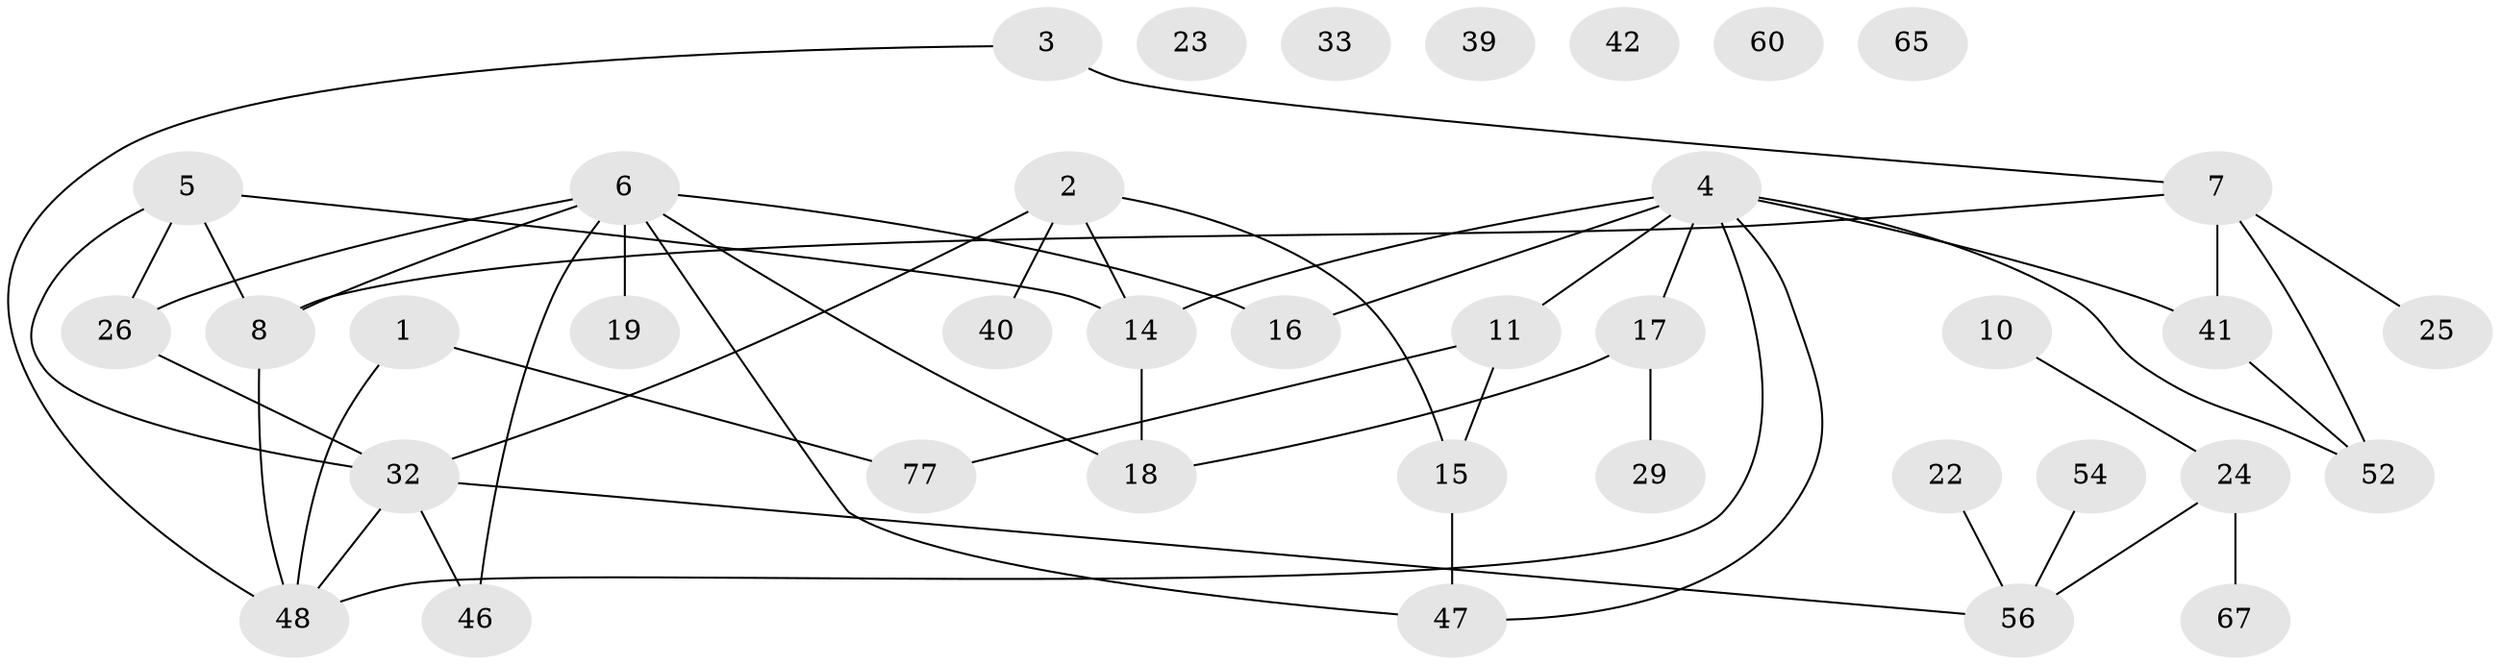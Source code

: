 // original degree distribution, {1: 0.2564102564102564, 3: 0.2948717948717949, 2: 0.19230769230769232, 4: 0.1282051282051282, 0: 0.07692307692307693, 5: 0.038461538461538464, 6: 0.01282051282051282}
// Generated by graph-tools (version 1.1) at 2025/16/03/04/25 18:16:42]
// undirected, 38 vertices, 48 edges
graph export_dot {
graph [start="1"]
  node [color=gray90,style=filled];
  1 [super="+21"];
  2 [super="+9"];
  3 [super="+45"];
  4 [super="+71+64+57"];
  5 [super="+30+44"];
  6 [super="+12"];
  7 [super="+76+13"];
  8 [super="+63+66+36+20"];
  10;
  11 [super="+38"];
  14 [super="+27+69"];
  15 [super="+59"];
  16 [super="+34+35"];
  17 [super="+50"];
  18 [super="+75+53"];
  19;
  22;
  23;
  24 [super="+51"];
  25;
  26 [super="+31+37"];
  29;
  32 [super="+68+62"];
  33;
  39;
  40;
  41 [super="+70"];
  42;
  46;
  47;
  48 [super="+55"];
  52;
  54;
  56 [super="+58"];
  60;
  65;
  67;
  77 [super="+78"];
  1 -- 48;
  1 -- 77;
  2 -- 14;
  2 -- 40;
  2 -- 32;
  2 -- 15;
  3 -- 7;
  3 -- 48;
  4 -- 48;
  4 -- 52;
  4 -- 41;
  4 -- 47;
  4 -- 16;
  4 -- 11;
  4 -- 14;
  4 -- 17;
  5 -- 32 [weight=2];
  5 -- 14 [weight=2];
  5 -- 8;
  5 -- 26;
  6 -- 8;
  6 -- 46;
  6 -- 47;
  6 -- 18;
  6 -- 19;
  6 -- 26;
  6 -- 16;
  7 -- 25;
  7 -- 52;
  7 -- 8;
  7 -- 41;
  8 -- 48;
  10 -- 24;
  11 -- 77;
  11 -- 15;
  14 -- 18;
  15 -- 47;
  17 -- 18;
  17 -- 29;
  22 -- 56;
  24 -- 56;
  24 -- 67;
  26 -- 32;
  32 -- 48;
  32 -- 46;
  32 -- 56;
  41 -- 52;
  54 -- 56;
}
